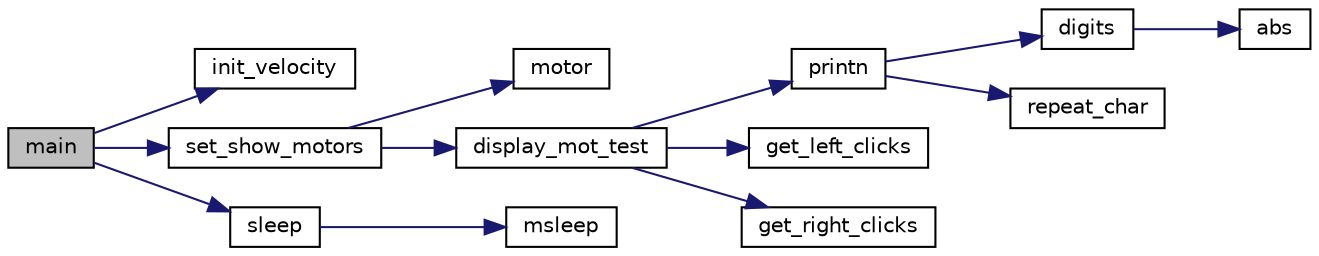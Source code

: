 digraph "main"
{
  edge [fontname="Helvetica",fontsize="10",labelfontname="Helvetica",labelfontsize="10"];
  node [fontname="Helvetica",fontsize="10",shape=record];
  rankdir="LR";
  Node1 [label="main",height=0.2,width=0.4,color="black", fillcolor="grey75", style="filled" fontcolor="black"];
  Node1 -> Node2 [color="midnightblue",fontsize="10",style="solid",fontname="Helvetica"];
  Node2 [label="init_velocity",height=0.2,width=0.4,color="black", fillcolor="white", style="filled",URL="$shaft_8c.html#a655a0723b26fd4943c4f9883b69be9c6"];
  Node1 -> Node3 [color="midnightblue",fontsize="10",style="solid",fontname="Helvetica"];
  Node3 [label="set_show_motors",height=0.2,width=0.4,color="black", fillcolor="white", style="filled",URL="$test_2motor_8c.html#a9382922728322499a2a494319f2f948c"];
  Node3 -> Node4 [color="midnightblue",fontsize="10",style="solid",fontname="Helvetica"];
  Node4 [label="motor",height=0.2,width=0.4,color="black", fillcolor="white", style="filled",URL="$base_2lib__rwp_8c.html#a04268e3e9a9cdbff1cd6d5c265f11200"];
  Node3 -> Node5 [color="midnightblue",fontsize="10",style="solid",fontname="Helvetica"];
  Node5 [label="display_mot_test",height=0.2,width=0.4,color="black", fillcolor="white", style="filled",URL="$test_2motor_8c.html#ae795df409b1689e7122dab70480e9b78"];
  Node5 -> Node6 [color="midnightblue",fontsize="10",style="solid",fontname="Helvetica"];
  Node6 [label="printn",height=0.2,width=0.4,color="black", fillcolor="white", style="filled",URL="$screen_8c.html#a598db0d698ebf794573aa38998ff031a"];
  Node6 -> Node7 [color="midnightblue",fontsize="10",style="solid",fontname="Helvetica"];
  Node7 [label="digits",height=0.2,width=0.4,color="black", fillcolor="white", style="filled",URL="$convert_8c.html#a89059167767e145e6fd47ada117f0ebc"];
  Node7 -> Node8 [color="midnightblue",fontsize="10",style="solid",fontname="Helvetica"];
  Node8 [label="abs",height=0.2,width=0.4,color="black", fillcolor="white", style="filled",URL="$convert_8c.html#a83b97b49b2135e525b55a3a7ff42036e"];
  Node6 -> Node9 [color="midnightblue",fontsize="10",style="solid",fontname="Helvetica"];
  Node9 [label="repeat_char",height=0.2,width=0.4,color="black", fillcolor="white", style="filled",URL="$screen_8c.html#ac8e8b349181ce150291f6cacea837914"];
  Node5 -> Node10 [color="midnightblue",fontsize="10",style="solid",fontname="Helvetica"];
  Node10 [label="get_left_clicks",height=0.2,width=0.4,color="black", fillcolor="white", style="filled",URL="$shaft_8c.html#a1176d8fd5c446189a5d405bbbc448df0"];
  Node5 -> Node11 [color="midnightblue",fontsize="10",style="solid",fontname="Helvetica"];
  Node11 [label="get_right_clicks",height=0.2,width=0.4,color="black", fillcolor="white", style="filled",URL="$shaft_8c.html#a46882b7cd70183cdbcc74cab94e0196a"];
  Node1 -> Node12 [color="midnightblue",fontsize="10",style="solid",fontname="Helvetica"];
  Node12 [label="sleep",height=0.2,width=0.4,color="black", fillcolor="white", style="filled",URL="$base_2lib__ic_8c.html#aa5113ec47ecf6d5c15614c9353cb9a08"];
  Node12 -> Node13 [color="midnightblue",fontsize="10",style="solid",fontname="Helvetica"];
  Node13 [label="msleep",height=0.2,width=0.4,color="black", fillcolor="white", style="filled",URL="$base_2lib__ic_8c.html#aa3650dfb953be0fa6fb4e6a625d3f777"];
}
